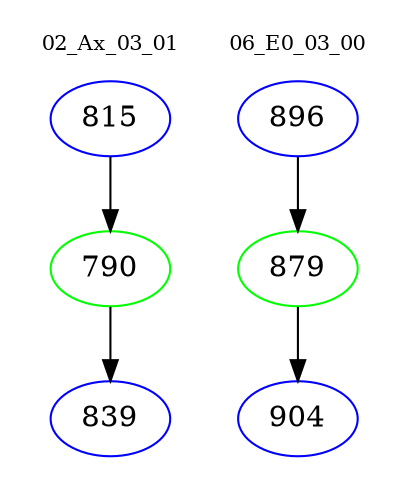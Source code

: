 digraph{
subgraph cluster_0 {
color = white
label = "02_Ax_03_01";
fontsize=10;
T0_815 [label="815", color="blue"]
T0_815 -> T0_790 [color="black"]
T0_790 [label="790", color="green"]
T0_790 -> T0_839 [color="black"]
T0_839 [label="839", color="blue"]
}
subgraph cluster_1 {
color = white
label = "06_E0_03_00";
fontsize=10;
T1_896 [label="896", color="blue"]
T1_896 -> T1_879 [color="black"]
T1_879 [label="879", color="green"]
T1_879 -> T1_904 [color="black"]
T1_904 [label="904", color="blue"]
}
}
